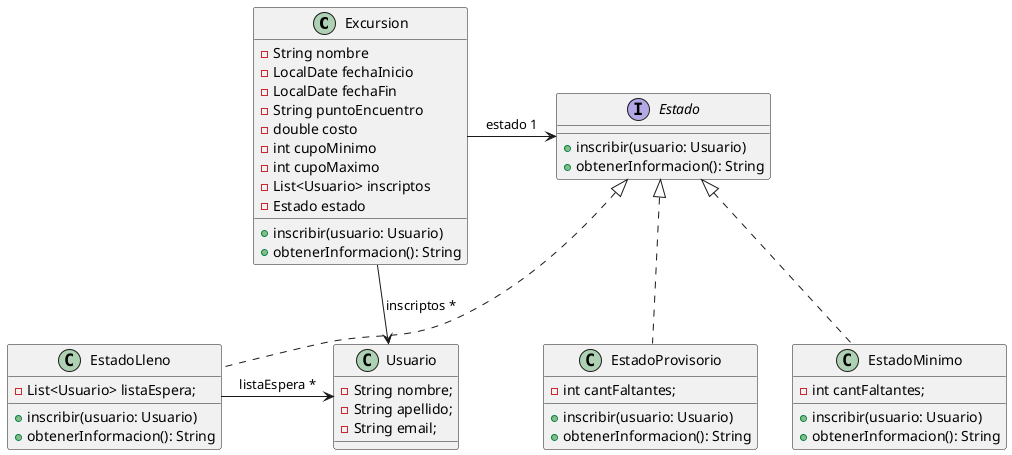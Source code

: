 @startuml

class Excursion {
    - String nombre
    - LocalDate fechaInicio
    - LocalDate fechaFin
    - String puntoEncuentro
    - double costo
    - int cupoMinimo
    - int cupoMaximo
    - List<Usuario> inscriptos
    - Estado estado

    + inscribir(usuario: Usuario)
    + obtenerInformacion(): String
}

interface Estado {
    + inscribir(usuario: Usuario)
    + obtenerInformacion(): String
}

class EstadoProvisorio implements Estado{
    - int cantFaltantes;

    + inscribir(usuario: Usuario)
    + obtenerInformacion(): String
}

class EstadoMinimo implements Estado{
    - int cantFaltantes;

    + inscribir(usuario: Usuario)
    + obtenerInformacion(): String
}

class EstadoLleno implements Estado{
    - List<Usuario> listaEspera;

    + inscribir(usuario: Usuario)
    + obtenerInformacion(): String
}

class Usuario{
    - String nombre;
    - String apellido;
    - String email;

}

Excursion -> Estado : estado 1
Excursion -> Usuario : inscriptos *
EstadoLleno -> Usuario : listaEspera *
@enduml